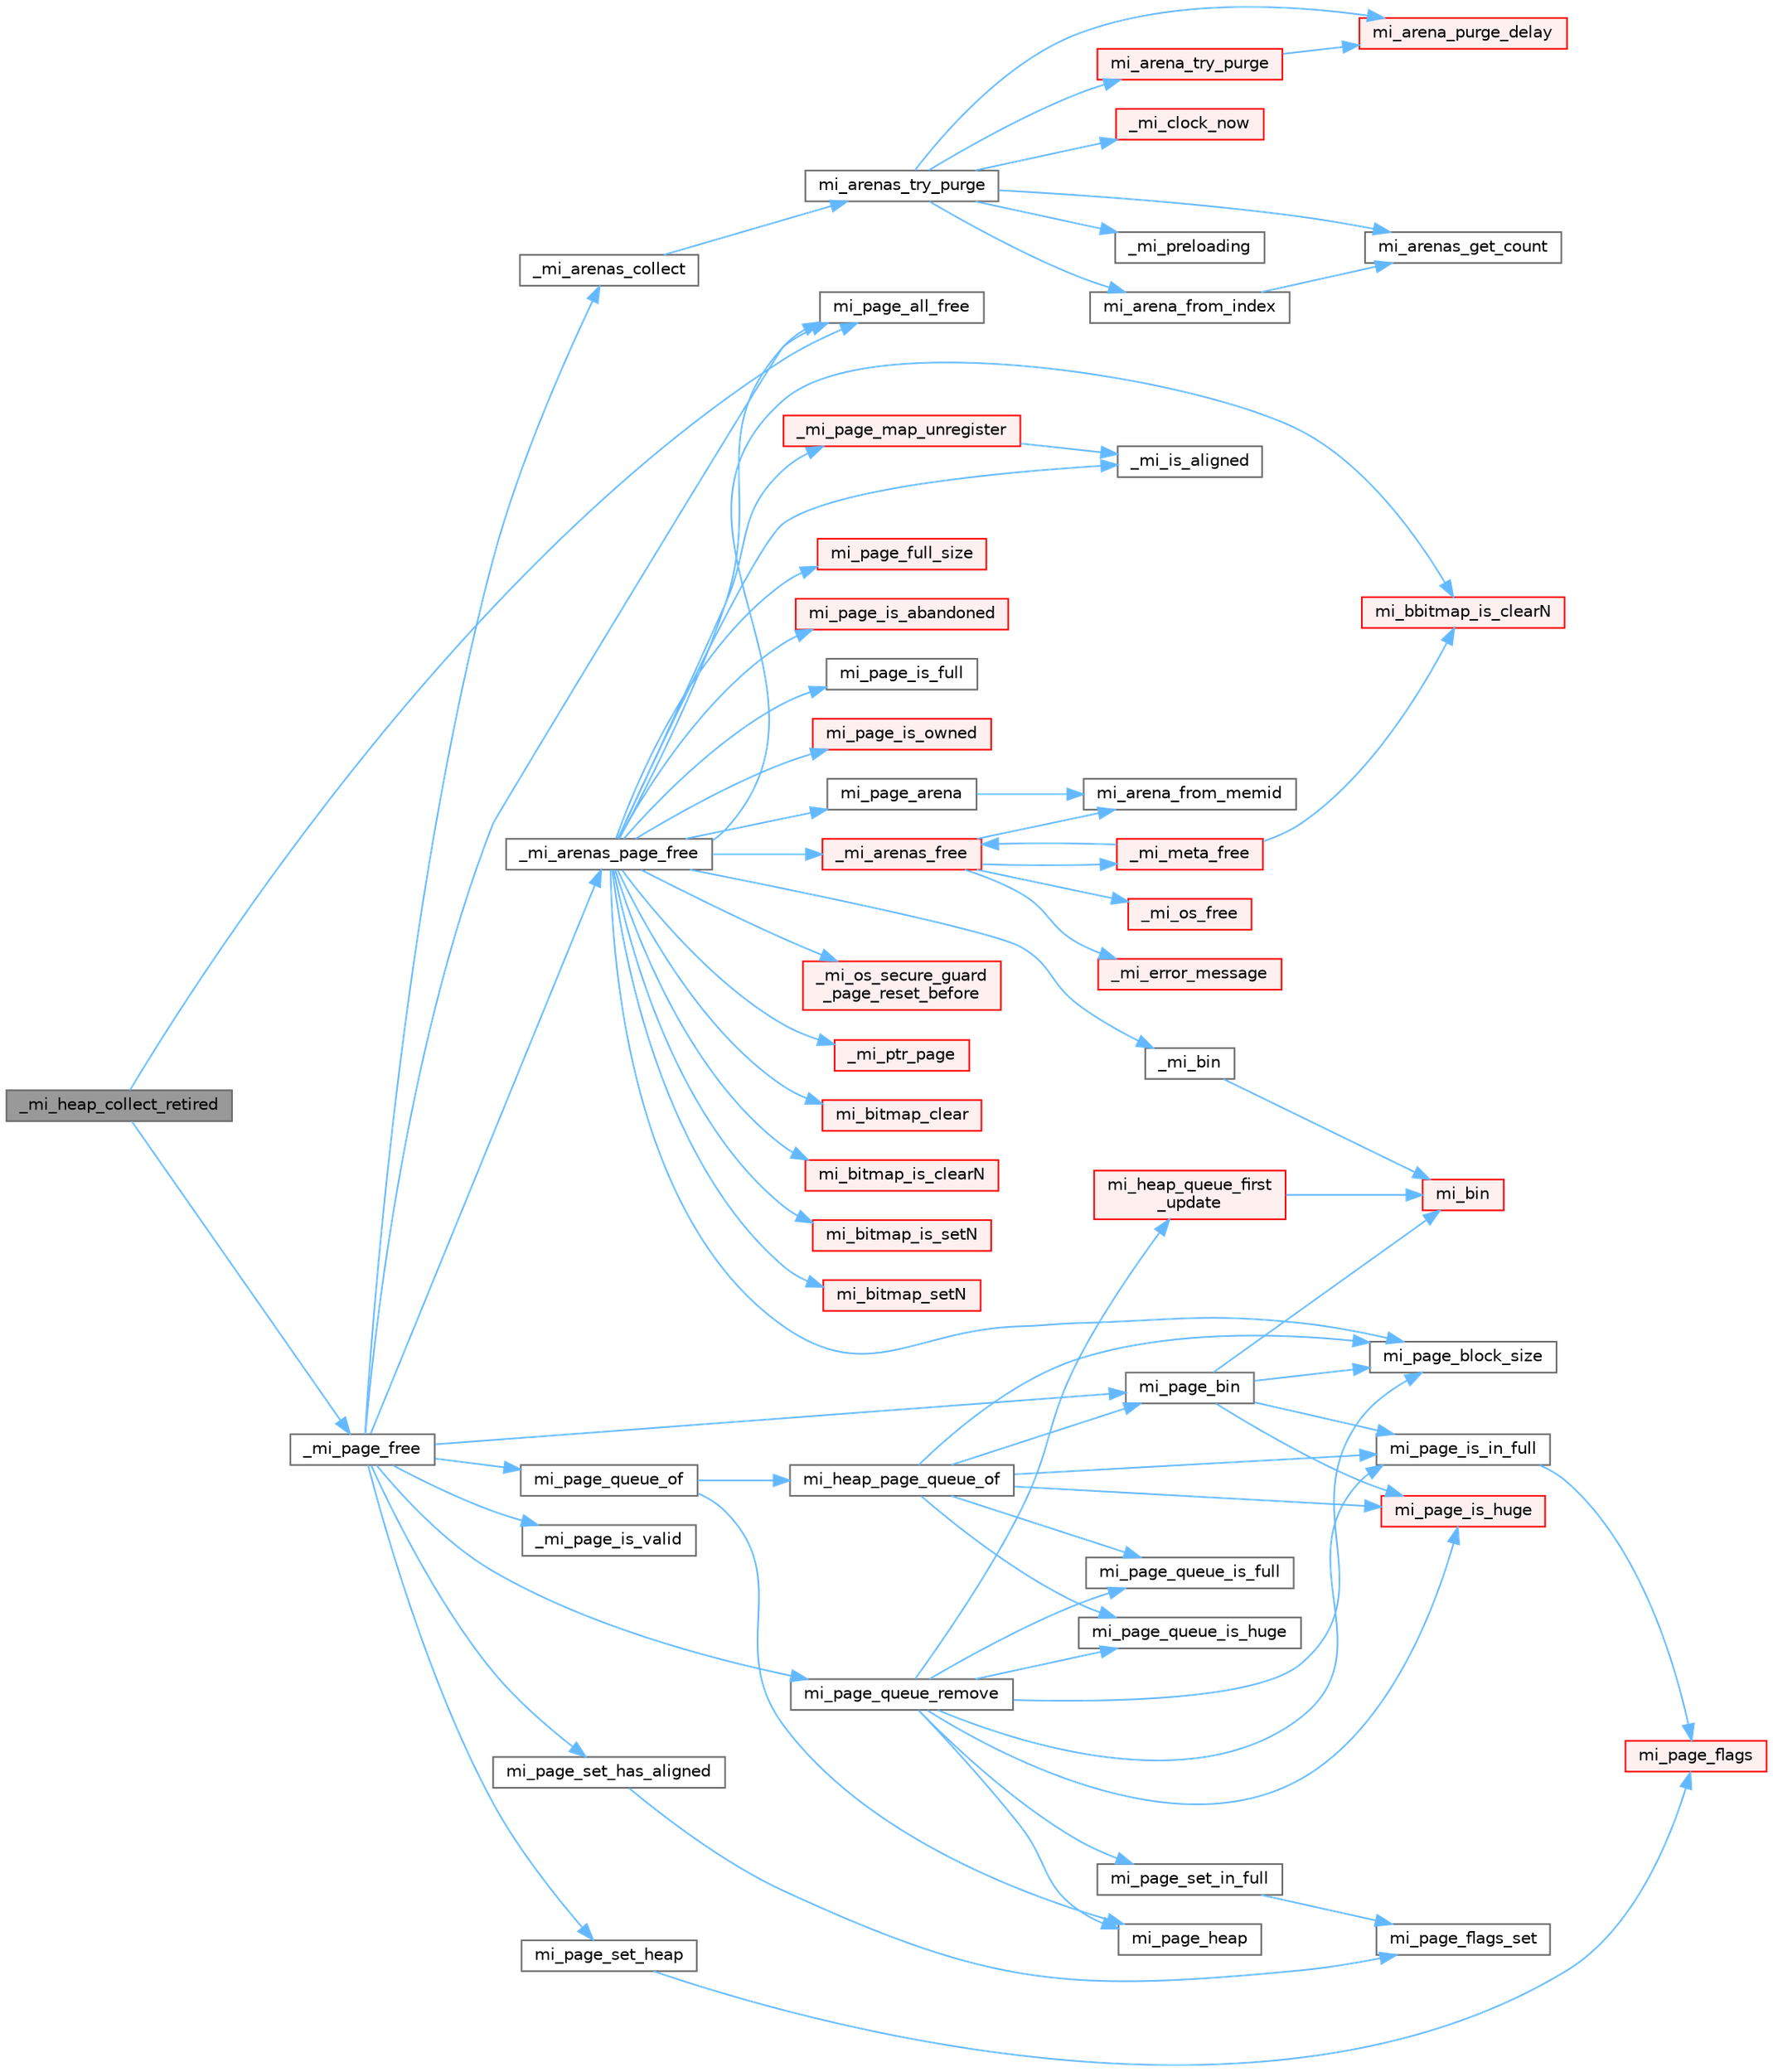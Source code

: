 digraph "_mi_heap_collect_retired"
{
 // LATEX_PDF_SIZE
  bgcolor="transparent";
  edge [fontname=Helvetica,fontsize=10,labelfontname=Helvetica,labelfontsize=10];
  node [fontname=Helvetica,fontsize=10,shape=box,height=0.2,width=0.4];
  rankdir="LR";
  Node1 [id="Node000001",label="_mi_heap_collect_retired",height=0.2,width=0.4,color="gray40", fillcolor="grey60", style="filled", fontcolor="black",tooltip=" "];
  Node1 -> Node2 [id="edge1_Node000001_Node000002",color="steelblue1",style="solid",tooltip=" "];
  Node2 [id="Node000002",label="_mi_page_free",height=0.2,width=0.4,color="grey40", fillcolor="white", style="filled",URL="$page_8c.html#a1c5c78a8becee842d5b9444a2ee67a3b",tooltip=" "];
  Node2 -> Node3 [id="edge2_Node000002_Node000003",color="steelblue1",style="solid",tooltip=" "];
  Node3 [id="Node000003",label="_mi_arenas_collect",height=0.2,width=0.4,color="grey40", fillcolor="white", style="filled",URL="$arena_8c.html#a6f7e5b0577ff900eb89e76701c43672f",tooltip=" "];
  Node3 -> Node4 [id="edge3_Node000003_Node000004",color="steelblue1",style="solid",tooltip=" "];
  Node4 [id="Node000004",label="mi_arenas_try_purge",height=0.2,width=0.4,color="grey40", fillcolor="white", style="filled",URL="$arena_8c.html#ac997f1c19808513c9d007b6d1877a349",tooltip=" "];
  Node4 -> Node5 [id="edge4_Node000004_Node000005",color="steelblue1",style="solid",tooltip=" "];
  Node5 [id="Node000005",label="_mi_clock_now",height=0.2,width=0.4,color="red", fillcolor="#FFF0F0", style="filled",URL="$stats_8c.html#a93c8529a1e3131fd656d6d3fa42198ee",tooltip=" "];
  Node4 -> Node8 [id="edge5_Node000004_Node000008",color="steelblue1",style="solid",tooltip=" "];
  Node8 [id="Node000008",label="_mi_preloading",height=0.2,width=0.4,color="grey40", fillcolor="white", style="filled",URL="$_e_a_s_t_l_2packages_2mimalloc_2src_2init_8c.html#a404be8b4c0576588270fde0b2a4d7832",tooltip=" "];
  Node4 -> Node9 [id="edge6_Node000004_Node000009",color="steelblue1",style="solid",tooltip=" "];
  Node9 [id="Node000009",label="mi_arena_from_index",height=0.2,width=0.4,color="grey40", fillcolor="white", style="filled",URL="$arena_8c.html#a36f786226917589e0170b8cc5a3b1422",tooltip=" "];
  Node9 -> Node10 [id="edge7_Node000009_Node000010",color="steelblue1",style="solid",tooltip=" "];
  Node10 [id="Node000010",label="mi_arenas_get_count",height=0.2,width=0.4,color="grey40", fillcolor="white", style="filled",URL="$arena_8c.html#a53b7d8b069c573f5648477176a595148",tooltip=" "];
  Node4 -> Node11 [id="edge8_Node000004_Node000011",color="steelblue1",style="solid",tooltip=" "];
  Node11 [id="Node000011",label="mi_arena_purge_delay",height=0.2,width=0.4,color="red", fillcolor="#FFF0F0", style="filled",URL="$arena_8c.html#abf54c4e28e45932723209cba84f05ce3",tooltip=" "];
  Node4 -> Node46 [id="edge9_Node000004_Node000046",color="steelblue1",style="solid",tooltip=" "];
  Node46 [id="Node000046",label="mi_arena_try_purge",height=0.2,width=0.4,color="red", fillcolor="#FFF0F0", style="filled",URL="$arena_8c.html#a5b43de7eba76b5563dcf32a1dc823eed",tooltip=" "];
  Node46 -> Node11 [id="edge10_Node000046_Node000011",color="steelblue1",style="solid",tooltip=" "];
  Node4 -> Node10 [id="edge11_Node000004_Node000010",color="steelblue1",style="solid",tooltip=" "];
  Node2 -> Node131 [id="edge12_Node000002_Node000131",color="steelblue1",style="solid",tooltip=" "];
  Node131 [id="Node000131",label="_mi_arenas_page_free",height=0.2,width=0.4,color="grey40", fillcolor="white", style="filled",URL="$arena_8c.html#a5c704481ee56f6588f680987f4359d45",tooltip=" "];
  Node131 -> Node132 [id="edge13_Node000131_Node000132",color="steelblue1",style="solid",tooltip=" "];
  Node132 [id="Node000132",label="_mi_arenas_free",height=0.2,width=0.4,color="red", fillcolor="#FFF0F0", style="filled",URL="$arena_8c.html#af53fcdaf8975de25beee4cd536d92c30",tooltip=" "];
  Node132 -> Node133 [id="edge14_Node000132_Node000133",color="steelblue1",style="solid",tooltip=" "];
  Node133 [id="Node000133",label="_mi_error_message",height=0.2,width=0.4,color="red", fillcolor="#FFF0F0", style="filled",URL="$options_8c.html#a2bebc073bcaac71658e57bb260c2e426",tooltip=" "];
  Node132 -> Node135 [id="edge15_Node000132_Node000135",color="steelblue1",style="solid",tooltip=" "];
  Node135 [id="Node000135",label="_mi_meta_free",height=0.2,width=0.4,color="red", fillcolor="#FFF0F0", style="filled",URL="$arena-meta_8c.html#ab82e802fb1812b8ac1cce8b62b34cbe7",tooltip=" "];
  Node135 -> Node132 [id="edge16_Node000135_Node000132",color="steelblue1",style="solid",tooltip=" "];
  Node135 -> Node84 [id="edge17_Node000135_Node000084",color="steelblue1",style="solid",tooltip=" "];
  Node84 [id="Node000084",label="mi_bbitmap_is_clearN",height=0.2,width=0.4,color="red", fillcolor="#FFF0F0", style="filled",URL="$bitmap_8h.html#a5424318442a5d1f904eab0d157bc777e",tooltip=" "];
  Node132 -> Node143 [id="edge18_Node000132_Node000143",color="steelblue1",style="solid",tooltip=" "];
  Node143 [id="Node000143",label="_mi_os_free",height=0.2,width=0.4,color="red", fillcolor="#FFF0F0", style="filled",URL="$os_8c.html#aef12a26764ff4aae64a1df9116452428",tooltip=" "];
  Node132 -> Node151 [id="edge19_Node000132_Node000151",color="steelblue1",style="solid",tooltip=" "];
  Node151 [id="Node000151",label="mi_arena_from_memid",height=0.2,width=0.4,color="grey40", fillcolor="white", style="filled",URL="$arena_8c.html#aaeefb8c6dfbc85b1597643b9876a9397",tooltip=" "];
  Node131 -> Node156 [id="edge20_Node000131_Node000156",color="steelblue1",style="solid",tooltip=" "];
  Node156 [id="Node000156",label="_mi_bin",height=0.2,width=0.4,color="grey40", fillcolor="white", style="filled",URL="$page-queue_8c.html#a0d92abe27db4a21968468b2fe73473d6",tooltip=" "];
  Node156 -> Node157 [id="edge21_Node000156_Node000157",color="steelblue1",style="solid",tooltip=" "];
  Node157 [id="Node000157",label="mi_bin",height=0.2,width=0.4,color="red", fillcolor="#FFF0F0", style="filled",URL="$page-queue_8c.html#accb1e44eb166c3b6fa8f5567d0acf085",tooltip=" "];
  Node131 -> Node140 [id="edge22_Node000131_Node000140",color="steelblue1",style="solid",tooltip=" "];
  Node140 [id="Node000140",label="_mi_is_aligned",height=0.2,width=0.4,color="grey40", fillcolor="white", style="filled",URL="$_e_a_s_t_l_2packages_2mimalloc_2include_2mimalloc_2internal_8h.html#ad446ae4d82cbdbd78dfbe46fa2330555",tooltip=" "];
  Node131 -> Node162 [id="edge23_Node000131_Node000162",color="steelblue1",style="solid",tooltip=" "];
  Node162 [id="Node000162",label="_mi_os_secure_guard\l_page_reset_before",height=0.2,width=0.4,color="red", fillcolor="#FFF0F0", style="filled",URL="$os_8c.html#a38495bcffe21853c689afaf71f868e57",tooltip=" "];
  Node131 -> Node169 [id="edge24_Node000131_Node000169",color="steelblue1",style="solid",tooltip=" "];
  Node169 [id="Node000169",label="_mi_page_map_unregister",height=0.2,width=0.4,color="red", fillcolor="#FFF0F0", style="filled",URL="$page-map_8c.html#acaa462c1ea83f87793a85ca0046e6338",tooltip=" "];
  Node169 -> Node140 [id="edge25_Node000169_Node000140",color="steelblue1",style="solid",tooltip=" "];
  Node131 -> Node207 [id="edge26_Node000131_Node000207",color="steelblue1",style="solid",tooltip=" "];
  Node207 [id="Node000207",label="_mi_ptr_page",height=0.2,width=0.4,color="red", fillcolor="#FFF0F0", style="filled",URL="$_e_a_s_t_l_2packages_2mimalloc_2include_2mimalloc_2internal_8h.html#acd84a462a2045538d19ecc56e6cc29f6",tooltip=" "];
  Node131 -> Node84 [id="edge27_Node000131_Node000084",color="steelblue1",style="solid",tooltip=" "];
  Node131 -> Node212 [id="edge28_Node000131_Node000212",color="steelblue1",style="solid",tooltip=" "];
  Node212 [id="Node000212",label="mi_bitmap_clear",height=0.2,width=0.4,color="red", fillcolor="#FFF0F0", style="filled",URL="$bitmap_8c.html#a8307caae564be5c0c96d17562ce1291b",tooltip=" "];
  Node131 -> Node128 [id="edge29_Node000131_Node000128",color="steelblue1",style="solid",tooltip=" "];
  Node128 [id="Node000128",label="mi_bitmap_is_clearN",height=0.2,width=0.4,color="red", fillcolor="#FFF0F0", style="filled",URL="$bitmap_8h.html#af936c34984e522b68823945d71373534",tooltip=" "];
  Node131 -> Node213 [id="edge30_Node000131_Node000213",color="steelblue1",style="solid",tooltip=" "];
  Node213 [id="Node000213",label="mi_bitmap_is_setN",height=0.2,width=0.4,color="red", fillcolor="#FFF0F0", style="filled",URL="$bitmap_8h.html#a1198ba479412d3f0fa55b87e40397dfa",tooltip=" "];
  Node131 -> Node108 [id="edge31_Node000131_Node000108",color="steelblue1",style="solid",tooltip=" "];
  Node108 [id="Node000108",label="mi_bitmap_setN",height=0.2,width=0.4,color="red", fillcolor="#FFF0F0", style="filled",URL="$bitmap_8c.html#a8b50ea67e216213718b39a8bdc71c089",tooltip=" "];
  Node131 -> Node214 [id="edge32_Node000131_Node000214",color="steelblue1",style="solid",tooltip=" "];
  Node214 [id="Node000214",label="mi_page_all_free",height=0.2,width=0.4,color="grey40", fillcolor="white", style="filled",URL="$_e_a_s_t_l_2packages_2mimalloc_2include_2mimalloc_2internal_8h.html#adfd6d23350810ca36986ffbc5459c93d",tooltip=" "];
  Node131 -> Node215 [id="edge33_Node000131_Node000215",color="steelblue1",style="solid",tooltip=" "];
  Node215 [id="Node000215",label="mi_page_arena",height=0.2,width=0.4,color="grey40", fillcolor="white", style="filled",URL="$arena_8c.html#a18190a2dcb35d47a19eb0cd06e7bf754",tooltip=" "];
  Node215 -> Node151 [id="edge34_Node000215_Node000151",color="steelblue1",style="solid",tooltip=" "];
  Node131 -> Node174 [id="edge35_Node000131_Node000174",color="steelblue1",style="solid",tooltip=" "];
  Node174 [id="Node000174",label="mi_page_block_size",height=0.2,width=0.4,color="grey40", fillcolor="white", style="filled",URL="$_e_a_s_t_l_2packages_2mimalloc_2include_2mimalloc_2internal_8h.html#a6134893990c1f09da2b40092ceecc780",tooltip=" "];
  Node131 -> Node216 [id="edge36_Node000131_Node000216",color="steelblue1",style="solid",tooltip=" "];
  Node216 [id="Node000216",label="mi_page_full_size",height=0.2,width=0.4,color="red", fillcolor="#FFF0F0", style="filled",URL="$arena_8c.html#a437113c20f8c9e520accac78b5104397",tooltip=" "];
  Node131 -> Node218 [id="edge37_Node000131_Node000218",color="steelblue1",style="solid",tooltip=" "];
  Node218 [id="Node000218",label="mi_page_is_abandoned",height=0.2,width=0.4,color="red", fillcolor="#FFF0F0", style="filled",URL="$_e_a_s_t_l_2packages_2mimalloc_2include_2mimalloc_2internal_8h.html#aa75f964d916bd58a37861b88491c51fb",tooltip=" "];
  Node131 -> Node221 [id="edge38_Node000131_Node000221",color="steelblue1",style="solid",tooltip=" "];
  Node221 [id="Node000221",label="mi_page_is_full",height=0.2,width=0.4,color="grey40", fillcolor="white", style="filled",URL="$_e_a_s_t_l_2packages_2mimalloc_2include_2mimalloc_2internal_8h.html#a36f23c498e9d9d6eede31eb1738754ec",tooltip=" "];
  Node131 -> Node222 [id="edge39_Node000131_Node000222",color="steelblue1",style="solid",tooltip=" "];
  Node222 [id="Node000222",label="mi_page_is_owned",height=0.2,width=0.4,color="red", fillcolor="#FFF0F0", style="filled",URL="$_e_a_s_t_l_2packages_2mimalloc_2include_2mimalloc_2internal_8h.html#af56ec67c6f794de0f36d59a6390ab4c7",tooltip=" "];
  Node2 -> Node224 [id="edge40_Node000002_Node000224",color="steelblue1",style="solid",tooltip=" "];
  Node224 [id="Node000224",label="_mi_page_is_valid",height=0.2,width=0.4,color="grey40", fillcolor="white", style="filled",URL="$_e_a_s_t_l_2packages_2mimalloc_2include_2mimalloc_2internal_8h.html#af1d572618734511626662f9f7befb8e9",tooltip=" "];
  Node2 -> Node214 [id="edge41_Node000002_Node000214",color="steelblue1",style="solid",tooltip=" "];
  Node2 -> Node225 [id="edge42_Node000002_Node000225",color="steelblue1",style="solid",tooltip=" "];
  Node225 [id="Node000225",label="mi_page_bin",height=0.2,width=0.4,color="grey40", fillcolor="white", style="filled",URL="$page-queue_8c.html#a9ffcf338faf74ed684dc0859345b4d6e",tooltip=" "];
  Node225 -> Node157 [id="edge43_Node000225_Node000157",color="steelblue1",style="solid",tooltip=" "];
  Node225 -> Node174 [id="edge44_Node000225_Node000174",color="steelblue1",style="solid",tooltip=" "];
  Node225 -> Node226 [id="edge45_Node000225_Node000226",color="steelblue1",style="solid",tooltip=" "];
  Node226 [id="Node000226",label="mi_page_is_huge",height=0.2,width=0.4,color="red", fillcolor="#FFF0F0", style="filled",URL="$_e_a_s_t_l_2packages_2mimalloc_2include_2mimalloc_2internal_8h.html#aebe1b18846bd3fc16de5b52cd2250bec",tooltip=" "];
  Node225 -> Node228 [id="edge46_Node000225_Node000228",color="steelblue1",style="solid",tooltip=" "];
  Node228 [id="Node000228",label="mi_page_is_in_full",height=0.2,width=0.4,color="grey40", fillcolor="white", style="filled",URL="$_e_a_s_t_l_2packages_2mimalloc_2include_2mimalloc_2internal_8h.html#a250f4d0710309fb1cff782cd06644842",tooltip=" "];
  Node228 -> Node229 [id="edge47_Node000228_Node000229",color="steelblue1",style="solid",tooltip=" "];
  Node229 [id="Node000229",label="mi_page_flags",height=0.2,width=0.4,color="red", fillcolor="#FFF0F0", style="filled",URL="$_e_a_s_t_l_2packages_2mimalloc_2include_2mimalloc_2internal_8h.html#a3d26e50ecf7ae2045d2a6dc69c3c30c8",tooltip=" "];
  Node2 -> Node230 [id="edge48_Node000002_Node000230",color="steelblue1",style="solid",tooltip=" "];
  Node230 [id="Node000230",label="mi_page_queue_of",height=0.2,width=0.4,color="grey40", fillcolor="white", style="filled",URL="$page-queue_8c.html#a59942bb22e34833289b85a5c70d81f97",tooltip=" "];
  Node230 -> Node231 [id="edge49_Node000230_Node000231",color="steelblue1",style="solid",tooltip=" "];
  Node231 [id="Node000231",label="mi_heap_page_queue_of",height=0.2,width=0.4,color="grey40", fillcolor="white", style="filled",URL="$page-queue_8c.html#aa50524f852ac833fcf366b583c9ebfaa",tooltip=" "];
  Node231 -> Node225 [id="edge50_Node000231_Node000225",color="steelblue1",style="solid",tooltip=" "];
  Node231 -> Node174 [id="edge51_Node000231_Node000174",color="steelblue1",style="solid",tooltip=" "];
  Node231 -> Node226 [id="edge52_Node000231_Node000226",color="steelblue1",style="solid",tooltip=" "];
  Node231 -> Node228 [id="edge53_Node000231_Node000228",color="steelblue1",style="solid",tooltip=" "];
  Node231 -> Node232 [id="edge54_Node000231_Node000232",color="steelblue1",style="solid",tooltip=" "];
  Node232 [id="Node000232",label="mi_page_queue_is_full",height=0.2,width=0.4,color="grey40", fillcolor="white", style="filled",URL="$page-queue_8c.html#a3529cdf6a99d843e38810b5d241982ba",tooltip=" "];
  Node231 -> Node233 [id="edge55_Node000231_Node000233",color="steelblue1",style="solid",tooltip=" "];
  Node233 [id="Node000233",label="mi_page_queue_is_huge",height=0.2,width=0.4,color="grey40", fillcolor="white", style="filled",URL="$page-queue_8c.html#a06408445b78873dce28c5c6e29be9153",tooltip=" "];
  Node230 -> Node234 [id="edge56_Node000230_Node000234",color="steelblue1",style="solid",tooltip=" "];
  Node234 [id="Node000234",label="mi_page_heap",height=0.2,width=0.4,color="grey40", fillcolor="white", style="filled",URL="$_e_a_s_t_l_2packages_2mimalloc_2include_2mimalloc_2internal_8h.html#a35ba87308ac94f73791017e50d3ab4c7",tooltip=" "];
  Node2 -> Node235 [id="edge57_Node000002_Node000235",color="steelblue1",style="solid",tooltip=" "];
  Node235 [id="Node000235",label="mi_page_queue_remove",height=0.2,width=0.4,color="grey40", fillcolor="white", style="filled",URL="$page-queue_8c.html#a01485cfc5cb05536f09df6d4d386fd28",tooltip=" "];
  Node235 -> Node236 [id="edge58_Node000235_Node000236",color="steelblue1",style="solid",tooltip=" "];
  Node236 [id="Node000236",label="mi_heap_queue_first\l_update",height=0.2,width=0.4,color="red", fillcolor="#FFF0F0", style="filled",URL="$page-queue_8c.html#a490c11a0d3839b4803aa2a8289ca245d",tooltip=" "];
  Node236 -> Node157 [id="edge59_Node000236_Node000157",color="steelblue1",style="solid",tooltip=" "];
  Node235 -> Node174 [id="edge60_Node000235_Node000174",color="steelblue1",style="solid",tooltip=" "];
  Node235 -> Node234 [id="edge61_Node000235_Node000234",color="steelblue1",style="solid",tooltip=" "];
  Node235 -> Node226 [id="edge62_Node000235_Node000226",color="steelblue1",style="solid",tooltip=" "];
  Node235 -> Node228 [id="edge63_Node000235_Node000228",color="steelblue1",style="solid",tooltip=" "];
  Node235 -> Node232 [id="edge64_Node000235_Node000232",color="steelblue1",style="solid",tooltip=" "];
  Node235 -> Node233 [id="edge65_Node000235_Node000233",color="steelblue1",style="solid",tooltip=" "];
  Node235 -> Node237 [id="edge66_Node000235_Node000237",color="steelblue1",style="solid",tooltip=" "];
  Node237 [id="Node000237",label="mi_page_set_in_full",height=0.2,width=0.4,color="grey40", fillcolor="white", style="filled",URL="$_e_a_s_t_l_2packages_2mimalloc_2include_2mimalloc_2internal_8h.html#a4b587eab21fd150918b1c57244c17d27",tooltip=" "];
  Node237 -> Node238 [id="edge67_Node000237_Node000238",color="steelblue1",style="solid",tooltip=" "];
  Node238 [id="Node000238",label="mi_page_flags_set",height=0.2,width=0.4,color="grey40", fillcolor="white", style="filled",URL="$_e_a_s_t_l_2packages_2mimalloc_2include_2mimalloc_2internal_8h.html#a4097f3c754d8ff889e948cf064c2b860",tooltip=" "];
  Node2 -> Node239 [id="edge68_Node000002_Node000239",color="steelblue1",style="solid",tooltip=" "];
  Node239 [id="Node000239",label="mi_page_set_has_aligned",height=0.2,width=0.4,color="grey40", fillcolor="white", style="filled",URL="$_e_a_s_t_l_2packages_2mimalloc_2include_2mimalloc_2internal_8h.html#a41000a967469e2e727f5f8670c8d37e1",tooltip=" "];
  Node239 -> Node238 [id="edge69_Node000239_Node000238",color="steelblue1",style="solid",tooltip=" "];
  Node2 -> Node240 [id="edge70_Node000002_Node000240",color="steelblue1",style="solid",tooltip=" "];
  Node240 [id="Node000240",label="mi_page_set_heap",height=0.2,width=0.4,color="grey40", fillcolor="white", style="filled",URL="$_e_a_s_t_l_2packages_2mimalloc_2include_2mimalloc_2internal_8h.html#a4f0664d2a3d9c81776a0f90311aef474",tooltip=" "];
  Node240 -> Node229 [id="edge71_Node000240_Node000229",color="steelblue1",style="solid",tooltip=" "];
  Node1 -> Node214 [id="edge72_Node000001_Node000214",color="steelblue1",style="solid",tooltip=" "];
}
